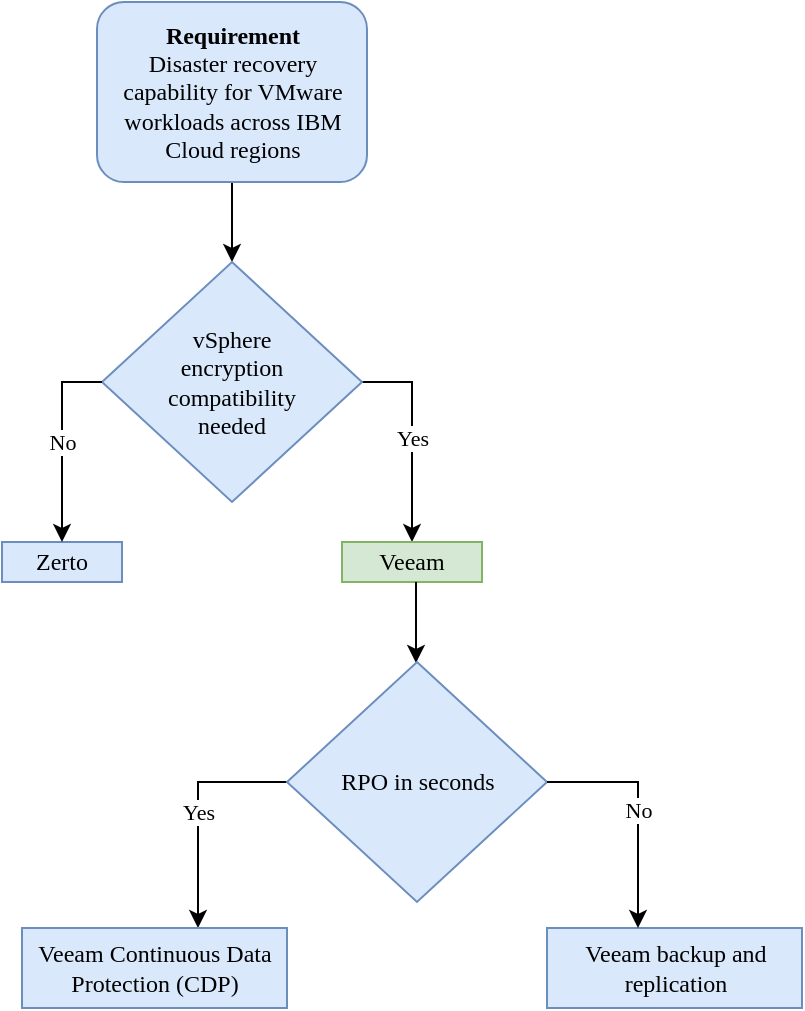 <mxfile version="23.0.2" type="device" pages="5">
  <diagram name="Veeam" id="EK-IaFDj5gIDf1e9t6iN">
    <mxGraphModel dx="1180" dy="784" grid="1" gridSize="10" guides="1" tooltips="1" connect="1" arrows="1" fold="1" page="1" pageScale="1" pageWidth="827" pageHeight="1169" math="0" shadow="0">
      <root>
        <mxCell id="0" />
        <mxCell id="1" parent="0" />
        <mxCell id="cqP6IJZy74ttJfCUHKLl-10" style="edgeStyle=orthogonalEdgeStyle;rounded=0;orthogonalLoop=1;jettySize=auto;html=1;fontFamily=IBM;" parent="1" source="cqP6IJZy74ttJfCUHKLl-1" target="cqP6IJZy74ttJfCUHKLl-4" edge="1">
          <mxGeometry relative="1" as="geometry" />
        </mxCell>
        <mxCell id="cqP6IJZy74ttJfCUHKLl-1" value="&lt;div style=&quot;&quot;&gt;&lt;b style=&quot;background-color: initial;&quot;&gt;Requirement&lt;/b&gt;&lt;/div&gt;Disaster recovery capability for VMware workloads across IBM Cloud regions" style="rounded=1;whiteSpace=wrap;html=1;align=center;fillColor=#dae8fc;strokeColor=#6c8ebf;fontFamily=IBM;" parent="1" vertex="1">
          <mxGeometry x="267.5" y="60" width="135" height="90" as="geometry" />
        </mxCell>
        <mxCell id="cqP6IJZy74ttJfCUHKLl-9" value="Yes" style="edgeStyle=orthogonalEdgeStyle;rounded=0;orthogonalLoop=1;jettySize=auto;html=1;fontFamily=IBM;" parent="1" source="cqP6IJZy74ttJfCUHKLl-4" target="cqP6IJZy74ttJfCUHKLl-7" edge="1">
          <mxGeometry relative="1" as="geometry">
            <Array as="points">
              <mxPoint x="425" y="250" />
            </Array>
          </mxGeometry>
        </mxCell>
        <mxCell id="cqP6IJZy74ttJfCUHKLl-4" value="&lt;span style=&quot;font-size: 12px; font-style: normal; font-variant-ligatures: normal; font-variant-caps: normal; font-weight: 400; letter-spacing: normal; orphans: 2; text-align: center; text-indent: 0px; text-transform: none; widows: 2; word-spacing: 0px; -webkit-text-stroke-width: 0px; text-decoration-thickness: initial; text-decoration-style: initial; text-decoration-color: initial; float: none; display: inline !important;&quot;&gt;vSphere &lt;br&gt;encryption &lt;br&gt;compatibility &lt;br&gt;needed&lt;/span&gt;" style="rhombus;whiteSpace=wrap;html=1;fillColor=#dae8fc;strokeColor=#6c8ebf;fontColor=default;labelBackgroundColor=none;fontFamily=IBM;" parent="1" vertex="1">
          <mxGeometry x="270" y="190" width="130" height="120" as="geometry" />
        </mxCell>
        <mxCell id="cqP6IJZy74ttJfCUHKLl-6" value="Zerto" style="rounded=0;whiteSpace=wrap;html=1;fillColor=#dae8fc;strokeColor=#6c8ebf;fontFamily=IBM;" parent="1" vertex="1">
          <mxGeometry x="220" y="330" width="60" height="20" as="geometry" />
        </mxCell>
        <mxCell id="cqP6IJZy74ttJfCUHKLl-7" value="Veeam" style="rounded=0;whiteSpace=wrap;html=1;fillColor=#d5e8d4;strokeColor=#82b366;fontFamily=IBM;" parent="1" vertex="1">
          <mxGeometry x="390" y="330" width="70" height="20" as="geometry" />
        </mxCell>
        <mxCell id="cqP6IJZy74ttJfCUHKLl-8" value="No" style="edgeStyle=orthogonalEdgeStyle;rounded=0;orthogonalLoop=1;jettySize=auto;html=1;fontFamily=IBM;" parent="1" source="cqP6IJZy74ttJfCUHKLl-4" target="cqP6IJZy74ttJfCUHKLl-6" edge="1">
          <mxGeometry relative="1" as="geometry">
            <Array as="points">
              <mxPoint x="250" y="250" />
            </Array>
          </mxGeometry>
        </mxCell>
        <mxCell id="jLAxUOXLqxo73lKlouV3-1" style="edgeStyle=orthogonalEdgeStyle;rounded=0;orthogonalLoop=1;jettySize=auto;html=1;fontFamily=IBM;" parent="1" source="cqP6IJZy74ttJfCUHKLl-7" target="jLAxUOXLqxo73lKlouV3-4" edge="1">
          <mxGeometry relative="1" as="geometry">
            <mxPoint x="447.5" y="311" as="targetPoint" />
            <Array as="points">
              <mxPoint x="427" y="370" />
              <mxPoint x="427" y="370" />
            </Array>
            <mxPoint x="447.5" y="450" as="sourcePoint" />
          </mxGeometry>
        </mxCell>
        <mxCell id="jLAxUOXLqxo73lKlouV3-3" value="Yes" style="edgeStyle=orthogonalEdgeStyle;rounded=0;orthogonalLoop=1;jettySize=auto;html=1;fontFamily=IBM;" parent="1" source="jLAxUOXLqxo73lKlouV3-4" target="jLAxUOXLqxo73lKlouV3-7" edge="1">
          <mxGeometry relative="1" as="geometry">
            <Array as="points">
              <mxPoint x="318" y="450" />
            </Array>
          </mxGeometry>
        </mxCell>
        <mxCell id="jLAxUOXLqxo73lKlouV3-4" value="RPO in seconds" style="rhombus;whiteSpace=wrap;html=1;fillColor=#dae8fc;strokeColor=#6c8ebf;fontColor=default;labelBackgroundColor=none;fontFamily=IBM;" parent="1" vertex="1">
          <mxGeometry x="362.5" y="390" width="130" height="120" as="geometry" />
        </mxCell>
        <mxCell id="jLAxUOXLqxo73lKlouV3-5" value="Veeam backup and replication" style="rounded=0;whiteSpace=wrap;html=1;fillColor=#dae8fc;strokeColor=#6c8ebf;fontFamily=IBM;" parent="1" vertex="1">
          <mxGeometry x="492.5" y="523" width="127.5" height="40" as="geometry" />
        </mxCell>
        <mxCell id="jLAxUOXLqxo73lKlouV3-6" value="No" style="edgeStyle=orthogonalEdgeStyle;rounded=0;orthogonalLoop=1;jettySize=auto;html=1;fontFamily=IBM;" parent="1" source="jLAxUOXLqxo73lKlouV3-4" target="jLAxUOXLqxo73lKlouV3-5" edge="1">
          <mxGeometry relative="1" as="geometry">
            <Array as="points">
              <mxPoint x="538" y="450" />
            </Array>
          </mxGeometry>
        </mxCell>
        <mxCell id="jLAxUOXLqxo73lKlouV3-7" value="Veeam Continuous Data Protection (CDP)" style="rounded=0;whiteSpace=wrap;html=1;fillColor=#dae8fc;strokeColor=#6c8ebf;fontFamily=IBM;" parent="1" vertex="1">
          <mxGeometry x="230" y="523" width="132.5" height="40" as="geometry" />
        </mxCell>
      </root>
    </mxGraphModel>
  </diagram>
  <diagram name="Generic" id="vQ33hlRabjokEYQNewWU">
    <mxGraphModel dx="1180" dy="784" grid="1" gridSize="10" guides="1" tooltips="1" connect="1" arrows="1" fold="1" page="1" pageScale="1" pageWidth="827" pageHeight="1169" math="0" shadow="0">
      <root>
        <mxCell id="MVE86zR6ecj5sjNmbKih-0" />
        <mxCell id="MVE86zR6ecj5sjNmbKih-1" parent="MVE86zR6ecj5sjNmbKih-0" />
        <mxCell id="MVE86zR6ecj5sjNmbKih-2" style="edgeStyle=orthogonalEdgeStyle;rounded=0;orthogonalLoop=1;jettySize=auto;html=1;" parent="MVE86zR6ecj5sjNmbKih-1" source="MVE86zR6ecj5sjNmbKih-3" target="MVE86zR6ecj5sjNmbKih-5" edge="1">
          <mxGeometry relative="1" as="geometry" />
        </mxCell>
        <mxCell id="MVE86zR6ecj5sjNmbKih-3" value="&lt;div style=&quot;text-align: center;&quot;&gt;&lt;b style=&quot;background-color: initial;&quot;&gt;Need&lt;/b&gt;&lt;/div&gt;disaster recovery capability for VMware workloads across IBM Cloud regions" style="rounded=1;whiteSpace=wrap;html=1;align=left;fillColor=#dae8fc;strokeColor=#6c8ebf;" parent="MVE86zR6ecj5sjNmbKih-1" vertex="1">
          <mxGeometry x="267.5" y="60" width="135" height="90" as="geometry" />
        </mxCell>
        <mxCell id="MVE86zR6ecj5sjNmbKih-4" value="Yes" style="edgeStyle=orthogonalEdgeStyle;rounded=0;orthogonalLoop=1;jettySize=auto;html=1;" parent="MVE86zR6ecj5sjNmbKih-1" source="MVE86zR6ecj5sjNmbKih-5" target="MVE86zR6ecj5sjNmbKih-7" edge="1">
          <mxGeometry relative="1" as="geometry">
            <Array as="points">
              <mxPoint x="425" y="250" />
            </Array>
          </mxGeometry>
        </mxCell>
        <mxCell id="MVE86zR6ecj5sjNmbKih-5" value="&lt;span style=&quot;font-family: Helvetica; font-size: 12px; font-style: normal; font-variant-ligatures: normal; font-variant-caps: normal; font-weight: 400; letter-spacing: normal; orphans: 2; text-align: center; text-indent: 0px; text-transform: none; widows: 2; word-spacing: 0px; -webkit-text-stroke-width: 0px; text-decoration-thickness: initial; text-decoration-style: initial; text-decoration-color: initial; float: none; display: inline !important;&quot;&gt;vSphere &lt;br&gt;encryption &lt;br&gt;compatibility &lt;br&gt;needed&lt;/span&gt;" style="rhombus;whiteSpace=wrap;html=1;fillColor=#dae8fc;strokeColor=#6c8ebf;fontColor=default;labelBackgroundColor=none;" parent="MVE86zR6ecj5sjNmbKih-1" vertex="1">
          <mxGeometry x="270" y="190" width="130" height="120" as="geometry" />
        </mxCell>
        <mxCell id="MVE86zR6ecj5sjNmbKih-6" value="Zerto" style="rounded=0;whiteSpace=wrap;html=1;fillColor=#dae8fc;strokeColor=#6c8ebf;" parent="MVE86zR6ecj5sjNmbKih-1" vertex="1">
          <mxGeometry x="220" y="330" width="60" height="20" as="geometry" />
        </mxCell>
        <mxCell id="MVE86zR6ecj5sjNmbKih-7" value="Veeam" style="rounded=0;whiteSpace=wrap;html=1;fillColor=#dae8fc;strokeColor=#6c8ebf;" parent="MVE86zR6ecj5sjNmbKih-1" vertex="1">
          <mxGeometry x="390" y="330" width="70" height="20" as="geometry" />
        </mxCell>
        <mxCell id="MVE86zR6ecj5sjNmbKih-8" value="No" style="edgeStyle=orthogonalEdgeStyle;rounded=0;orthogonalLoop=1;jettySize=auto;html=1;" parent="MVE86zR6ecj5sjNmbKih-1" source="MVE86zR6ecj5sjNmbKih-5" target="MVE86zR6ecj5sjNmbKih-6" edge="1">
          <mxGeometry relative="1" as="geometry">
            <Array as="points">
              <mxPoint x="250" y="250" />
            </Array>
          </mxGeometry>
        </mxCell>
        <mxCell id="MVE86zR6ecj5sjNmbKih-9" style="edgeStyle=orthogonalEdgeStyle;rounded=0;orthogonalLoop=1;jettySize=auto;html=1;" parent="MVE86zR6ecj5sjNmbKih-1" source="MVE86zR6ecj5sjNmbKih-7" target="MVE86zR6ecj5sjNmbKih-11" edge="1">
          <mxGeometry relative="1" as="geometry">
            <mxPoint x="447.5" y="311" as="targetPoint" />
            <Array as="points">
              <mxPoint x="427" y="370" />
              <mxPoint x="427" y="370" />
            </Array>
            <mxPoint x="447.5" y="450" as="sourcePoint" />
          </mxGeometry>
        </mxCell>
        <mxCell id="MVE86zR6ecj5sjNmbKih-10" value="Yes" style="edgeStyle=orthogonalEdgeStyle;rounded=0;orthogonalLoop=1;jettySize=auto;html=1;" parent="MVE86zR6ecj5sjNmbKih-1" source="MVE86zR6ecj5sjNmbKih-11" target="MVE86zR6ecj5sjNmbKih-14" edge="1">
          <mxGeometry relative="1" as="geometry">
            <Array as="points">
              <mxPoint x="318" y="450" />
            </Array>
          </mxGeometry>
        </mxCell>
        <mxCell id="MVE86zR6ecj5sjNmbKih-11" value="RPO in seconds" style="rhombus;whiteSpace=wrap;html=1;fillColor=#dae8fc;strokeColor=#6c8ebf;fontColor=default;labelBackgroundColor=none;" parent="MVE86zR6ecj5sjNmbKih-1" vertex="1">
          <mxGeometry x="362.5" y="390" width="130" height="120" as="geometry" />
        </mxCell>
        <mxCell id="MVE86zR6ecj5sjNmbKih-12" value="Veeam backup and replication" style="rounded=0;whiteSpace=wrap;html=1;fillColor=#dae8fc;strokeColor=#6c8ebf;" parent="MVE86zR6ecj5sjNmbKih-1" vertex="1">
          <mxGeometry x="492.5" y="523" width="127.5" height="40" as="geometry" />
        </mxCell>
        <mxCell id="MVE86zR6ecj5sjNmbKih-13" value="No" style="edgeStyle=orthogonalEdgeStyle;rounded=0;orthogonalLoop=1;jettySize=auto;html=1;" parent="MVE86zR6ecj5sjNmbKih-1" source="MVE86zR6ecj5sjNmbKih-11" target="MVE86zR6ecj5sjNmbKih-12" edge="1">
          <mxGeometry relative="1" as="geometry">
            <Array as="points">
              <mxPoint x="538" y="450" />
            </Array>
          </mxGeometry>
        </mxCell>
        <mxCell id="MVE86zR6ecj5sjNmbKih-14" value="Veeam Continuous Data Protection (CDP)" style="rounded=0;whiteSpace=wrap;html=1;fillColor=#dae8fc;strokeColor=#6c8ebf;" parent="MVE86zR6ecj5sjNmbKih-1" vertex="1">
          <mxGeometry x="230" y="523" width="132.5" height="40" as="geometry" />
        </mxCell>
      </root>
    </mxGraphModel>
  </diagram>
  <diagram name="Zerto" id="vzhwwD8AwHDnNuQvaVza">
    <mxGraphModel dx="1180" dy="784" grid="1" gridSize="10" guides="1" tooltips="1" connect="1" arrows="1" fold="1" page="1" pageScale="1" pageWidth="827" pageHeight="1169" math="0" shadow="0">
      <root>
        <mxCell id="uOQ39EAIutqdIeEjohP7-0" />
        <mxCell id="uOQ39EAIutqdIeEjohP7-1" parent="uOQ39EAIutqdIeEjohP7-0" />
        <mxCell id="uOQ39EAIutqdIeEjohP7-2" style="edgeStyle=orthogonalEdgeStyle;rounded=0;orthogonalLoop=1;jettySize=auto;html=1;" parent="uOQ39EAIutqdIeEjohP7-1" source="uOQ39EAIutqdIeEjohP7-3" target="uOQ39EAIutqdIeEjohP7-5" edge="1">
          <mxGeometry relative="1" as="geometry" />
        </mxCell>
        <mxCell id="uOQ39EAIutqdIeEjohP7-3" value="&lt;div style=&quot;text-align: center;&quot;&gt;&lt;b style=&quot;background-color: initial;&quot;&gt;Need&lt;/b&gt;&lt;/div&gt;disaster recovery capability for VMware workloads across IBM Cloud regions" style="rounded=1;whiteSpace=wrap;html=1;align=left;fillColor=#dae8fc;strokeColor=#6c8ebf;" parent="uOQ39EAIutqdIeEjohP7-1" vertex="1">
          <mxGeometry x="267.5" y="60" width="135" height="90" as="geometry" />
        </mxCell>
        <mxCell id="uOQ39EAIutqdIeEjohP7-4" value="Yes" style="edgeStyle=orthogonalEdgeStyle;rounded=0;orthogonalLoop=1;jettySize=auto;html=1;" parent="uOQ39EAIutqdIeEjohP7-1" source="uOQ39EAIutqdIeEjohP7-5" target="uOQ39EAIutqdIeEjohP7-7" edge="1">
          <mxGeometry relative="1" as="geometry">
            <Array as="points">
              <mxPoint x="425" y="250" />
            </Array>
          </mxGeometry>
        </mxCell>
        <mxCell id="uOQ39EAIutqdIeEjohP7-5" value="&lt;span style=&quot;font-family: Helvetica; font-size: 12px; font-style: normal; font-variant-ligatures: normal; font-variant-caps: normal; font-weight: 400; letter-spacing: normal; orphans: 2; text-align: center; text-indent: 0px; text-transform: none; widows: 2; word-spacing: 0px; -webkit-text-stroke-width: 0px; text-decoration-thickness: initial; text-decoration-style: initial; text-decoration-color: initial; float: none; display: inline !important;&quot;&gt;vSphere &lt;br&gt;encryption &lt;br&gt;compatibility &lt;br&gt;needed&lt;/span&gt;" style="rhombus;whiteSpace=wrap;html=1;fillColor=#dae8fc;strokeColor=#6c8ebf;fontColor=default;labelBackgroundColor=none;" parent="uOQ39EAIutqdIeEjohP7-1" vertex="1">
          <mxGeometry x="270" y="190" width="130" height="120" as="geometry" />
        </mxCell>
        <mxCell id="uOQ39EAIutqdIeEjohP7-6" value="Zerto" style="rounded=0;whiteSpace=wrap;html=1;fillColor=#ffe6cc;strokeColor=#d79b00;" parent="uOQ39EAIutqdIeEjohP7-1" vertex="1">
          <mxGeometry x="220" y="330" width="60" height="20" as="geometry" />
        </mxCell>
        <mxCell id="uOQ39EAIutqdIeEjohP7-7" value="Veeam" style="rounded=0;whiteSpace=wrap;html=1;fillColor=#dae8fc;strokeColor=#6c8ebf;" parent="uOQ39EAIutqdIeEjohP7-1" vertex="1">
          <mxGeometry x="390" y="330" width="70" height="20" as="geometry" />
        </mxCell>
        <mxCell id="uOQ39EAIutqdIeEjohP7-8" value="No" style="edgeStyle=orthogonalEdgeStyle;rounded=0;orthogonalLoop=1;jettySize=auto;html=1;" parent="uOQ39EAIutqdIeEjohP7-1" source="uOQ39EAIutqdIeEjohP7-5" target="uOQ39EAIutqdIeEjohP7-6" edge="1">
          <mxGeometry relative="1" as="geometry">
            <Array as="points">
              <mxPoint x="250" y="250" />
            </Array>
            <mxPoint as="offset" />
          </mxGeometry>
        </mxCell>
      </root>
    </mxGraphModel>
  </diagram>
  <diagram id="vLJIc9MyE846H874pXE8" name="veeam_deployment">
    <mxGraphModel dx="1180" dy="1953" grid="1" gridSize="10" guides="1" tooltips="1" connect="1" arrows="1" fold="1" page="1" pageScale="1" pageWidth="827" pageHeight="1169" math="0" shadow="0">
      <root>
        <mxCell id="0" />
        <mxCell id="1" parent="0" />
        <mxCell id="3o47zuskQ4emcLuhvPM6-15" style="edgeStyle=orthogonalEdgeStyle;rounded=0;orthogonalLoop=1;jettySize=auto;html=1;" parent="1" source="3o47zuskQ4emcLuhvPM6-2" target="3o47zuskQ4emcLuhvPM6-10" edge="1">
          <mxGeometry relative="1" as="geometry">
            <Array as="points">
              <mxPoint x="348" y="-1020" />
              <mxPoint x="348" y="-1020" />
            </Array>
          </mxGeometry>
        </mxCell>
        <mxCell id="3o47zuskQ4emcLuhvPM6-2" value="&lt;b&gt;Veeam deployment options&lt;/b&gt;&lt;div style=&quot;&quot;&gt;&lt;/div&gt;" style="rounded=1;whiteSpace=wrap;html=1;align=center;fillColor=#dae8fc;strokeColor=#6c8ebf;" parent="1" vertex="1">
          <mxGeometry x="280" y="-1080" width="135" height="50" as="geometry" />
        </mxCell>
        <mxCell id="3o47zuskQ4emcLuhvPM6-3" value="Yes" style="edgeStyle=orthogonalEdgeStyle;rounded=0;orthogonalLoop=1;jettySize=auto;html=1;" parent="1" source="3o47zuskQ4emcLuhvPM6-10" target="3o47zuskQ4emcLuhvPM6-6" edge="1">
          <mxGeometry relative="1" as="geometry">
            <Array as="points">
              <mxPoint x="410" y="-920" />
              <mxPoint x="410" y="-920" />
            </Array>
          </mxGeometry>
        </mxCell>
        <mxCell id="3o47zuskQ4emcLuhvPM6-9" value="Yes" style="edgeStyle=orthogonalEdgeStyle;rounded=0;orthogonalLoop=1;jettySize=auto;html=1;" parent="1" source="3o47zuskQ4emcLuhvPM6-4" target="3o47zuskQ4emcLuhvPM6-8" edge="1">
          <mxGeometry relative="1" as="geometry">
            <Array as="points">
              <mxPoint x="238" y="-753" />
            </Array>
          </mxGeometry>
        </mxCell>
        <mxCell id="3o47zuskQ4emcLuhvPM6-4" value="Need for the &lt;br&gt;Veeam server to be highly available" style="rhombus;whiteSpace=wrap;html=1;fillColor=#dae8fc;strokeColor=#6c8ebf;fontColor=default;labelBackgroundColor=none;" parent="1" vertex="1">
          <mxGeometry x="282.5" y="-813" width="130" height="120" as="geometry" />
        </mxCell>
        <mxCell id="3o47zuskQ4emcLuhvPM6-5" value="Windows VSI &lt;br&gt;(hosted on IBM Cloud)" style="rounded=0;whiteSpace=wrap;html=1;fillColor=#dae8fc;strokeColor=#6c8ebf;" parent="1" vertex="1">
          <mxGeometry x="412.5" y="-700" width="127.5" height="40" as="geometry" />
        </mxCell>
        <mxCell id="3o47zuskQ4emcLuhvPM6-6" value="Bare Metal Server" style="rounded=0;whiteSpace=wrap;html=1;fillColor=#dae8fc;strokeColor=#6c8ebf;" parent="1" vertex="1">
          <mxGeometry x="470" y="-930" width="100" height="20" as="geometry" />
        </mxCell>
        <mxCell id="3o47zuskQ4emcLuhvPM6-7" value="No" style="edgeStyle=orthogonalEdgeStyle;rounded=0;orthogonalLoop=1;jettySize=auto;html=1;" parent="1" source="3o47zuskQ4emcLuhvPM6-4" target="3o47zuskQ4emcLuhvPM6-5" edge="1">
          <mxGeometry relative="1" as="geometry">
            <Array as="points">
              <mxPoint x="458" y="-753" />
            </Array>
          </mxGeometry>
        </mxCell>
        <mxCell id="3o47zuskQ4emcLuhvPM6-8" value="Windows VM &lt;br&gt;(hosted on the VMware deployment)" style="rounded=0;whiteSpace=wrap;html=1;fillColor=#d5e8d4;strokeColor=#82b366;" parent="1" vertex="1">
          <mxGeometry x="150" y="-700" width="132.5" height="40" as="geometry" />
        </mxCell>
        <mxCell id="3o47zuskQ4emcLuhvPM6-14" value="No" style="edgeStyle=orthogonalEdgeStyle;rounded=0;orthogonalLoop=1;jettySize=auto;html=1;" parent="1" source="3o47zuskQ4emcLuhvPM6-10" target="3o47zuskQ4emcLuhvPM6-4" edge="1">
          <mxGeometry relative="1" as="geometry">
            <Array as="points">
              <mxPoint x="325" y="-920" />
            </Array>
          </mxGeometry>
        </mxCell>
        <mxCell id="3o47zuskQ4emcLuhvPM6-10" value="Need for&amp;nbsp;&lt;br&gt;physical isolation&lt;br&gt;&amp;nbsp;of the Veeam server and its&amp;nbsp;storage" style="rhombus;whiteSpace=wrap;html=1;fillColor=#dae8fc;strokeColor=#6c8ebf;fontColor=default;labelBackgroundColor=none;" parent="1" vertex="1">
          <mxGeometry x="282.5" y="-980" width="130" height="120" as="geometry" />
        </mxCell>
      </root>
    </mxGraphModel>
  </diagram>
  <diagram name="KMS" id="hro80h1Kh4wBRXjXCcC7">
    <mxGraphModel dx="1180" dy="784" grid="1" gridSize="10" guides="1" tooltips="1" connect="1" arrows="1" fold="1" page="1" pageScale="1" pageWidth="827" pageHeight="1169" math="0" shadow="0">
      <root>
        <mxCell id="XDGDI48KLB5o8Xd3qSgd-0" />
        <mxCell id="XDGDI48KLB5o8Xd3qSgd-1" parent="XDGDI48KLB5o8Xd3qSgd-0" />
        <mxCell id="XDGDI48KLB5o8Xd3qSgd-2" style="edgeStyle=orthogonalEdgeStyle;rounded=0;orthogonalLoop=1;jettySize=auto;html=1;" parent="XDGDI48KLB5o8Xd3qSgd-1" source="XDGDI48KLB5o8Xd3qSgd-3" target="XDGDI48KLB5o8Xd3qSgd-5" edge="1">
          <mxGeometry relative="1" as="geometry" />
        </mxCell>
        <mxCell id="XDGDI48KLB5o8Xd3qSgd-3" value="&lt;b&gt;KMS choice&lt;/b&gt;&lt;div style=&quot;&quot;&gt;&lt;/div&gt;" style="rounded=1;whiteSpace=wrap;html=1;align=center;fillColor=#dae8fc;strokeColor=#6c8ebf;" parent="XDGDI48KLB5o8Xd3qSgd-1" vertex="1">
          <mxGeometry x="267.5" y="120" width="135" height="30" as="geometry" />
        </mxCell>
        <mxCell id="XDGDI48KLB5o8Xd3qSgd-4" value="No" style="edgeStyle=orthogonalEdgeStyle;rounded=0;orthogonalLoop=1;jettySize=auto;html=1;" parent="XDGDI48KLB5o8Xd3qSgd-1" source="XDGDI48KLB5o8Xd3qSgd-5" target="XDGDI48KLB5o8Xd3qSgd-11" edge="1">
          <mxGeometry x="-0.06" relative="1" as="geometry">
            <Array as="points">
              <mxPoint x="468" y="250" />
            </Array>
            <mxPoint x="425" y="330" as="targetPoint" />
            <mxPoint as="offset" />
          </mxGeometry>
        </mxCell>
        <mxCell id="XDGDI48KLB5o8Xd3qSgd-5" value="Veeam native encryption used with KMS?" style="rhombus;whiteSpace=wrap;html=1;fillColor=#dae8fc;strokeColor=#6c8ebf;fontColor=default;labelBackgroundColor=none;" parent="XDGDI48KLB5o8Xd3qSgd-1" vertex="1">
          <mxGeometry x="270" y="190" width="130" height="120" as="geometry" />
        </mxCell>
        <mxCell id="XDGDI48KLB5o8Xd3qSgd-6" value="IBM Security Guardium Key Lifecycle Manager (GKLM)" style="rounded=0;whiteSpace=wrap;html=1;fillColor=#dae8fc;strokeColor=#6c8ebf;" parent="XDGDI48KLB5o8Xd3qSgd-1" vertex="1">
          <mxGeometry x="150" y="330" width="130" height="50" as="geometry" />
        </mxCell>
        <mxCell id="XDGDI48KLB5o8Xd3qSgd-8" value="Yes" style="edgeStyle=orthogonalEdgeStyle;rounded=0;orthogonalLoop=1;jettySize=auto;html=1;" parent="XDGDI48KLB5o8Xd3qSgd-1" source="XDGDI48KLB5o8Xd3qSgd-5" target="XDGDI48KLB5o8Xd3qSgd-6" edge="1">
          <mxGeometry x="0.286" relative="1" as="geometry">
            <Array as="points">
              <mxPoint x="210" y="250" />
            </Array>
            <mxPoint y="-1" as="offset" />
          </mxGeometry>
        </mxCell>
        <mxCell id="XDGDI48KLB5o8Xd3qSgd-10" value="Yes" style="edgeStyle=orthogonalEdgeStyle;rounded=0;orthogonalLoop=1;jettySize=auto;html=1;" parent="XDGDI48KLB5o8Xd3qSgd-1" source="XDGDI48KLB5o8Xd3qSgd-11" target="XDGDI48KLB5o8Xd3qSgd-14" edge="1">
          <mxGeometry x="0.36" relative="1" as="geometry">
            <Array as="points">
              <mxPoint x="341" y="450" />
            </Array>
            <mxPoint as="offset" />
          </mxGeometry>
        </mxCell>
        <mxCell id="XDGDI48KLB5o8Xd3qSgd-11" value="Dedicated HSM needed?" style="rhombus;whiteSpace=wrap;html=1;fillColor=#dae8fc;strokeColor=#6c8ebf;fontColor=default;labelBackgroundColor=none;" parent="XDGDI48KLB5o8Xd3qSgd-1" vertex="1">
          <mxGeometry x="402.5" y="390" width="130" height="120" as="geometry" />
        </mxCell>
        <mxCell id="XDGDI48KLB5o8Xd3qSgd-12" value="IBM Cloud Key Protect" style="rounded=0;whiteSpace=wrap;html=1;fillColor=#dae8fc;strokeColor=#6c8ebf;" parent="XDGDI48KLB5o8Xd3qSgd-1" vertex="1">
          <mxGeometry x="532.5" y="523" width="127.5" height="47" as="geometry" />
        </mxCell>
        <mxCell id="XDGDI48KLB5o8Xd3qSgd-13" value="No" style="edgeStyle=orthogonalEdgeStyle;rounded=0;orthogonalLoop=1;jettySize=auto;html=1;" parent="XDGDI48KLB5o8Xd3qSgd-1" source="XDGDI48KLB5o8Xd3qSgd-11" target="XDGDI48KLB5o8Xd3qSgd-12" edge="1">
          <mxGeometry x="0.37" relative="1" as="geometry">
            <Array as="points">
              <mxPoint x="596" y="450" />
            </Array>
            <mxPoint y="1" as="offset" />
          </mxGeometry>
        </mxCell>
        <mxCell id="XDGDI48KLB5o8Xd3qSgd-14" value="IBM Cloud Hyper Protect Crypto Services (HPCS)" style="rounded=0;whiteSpace=wrap;html=1;fillColor=#dae8fc;strokeColor=#6c8ebf;" parent="XDGDI48KLB5o8Xd3qSgd-1" vertex="1">
          <mxGeometry x="280" y="523" width="122.5" height="47" as="geometry" />
        </mxCell>
      </root>
    </mxGraphModel>
  </diagram>
</mxfile>

